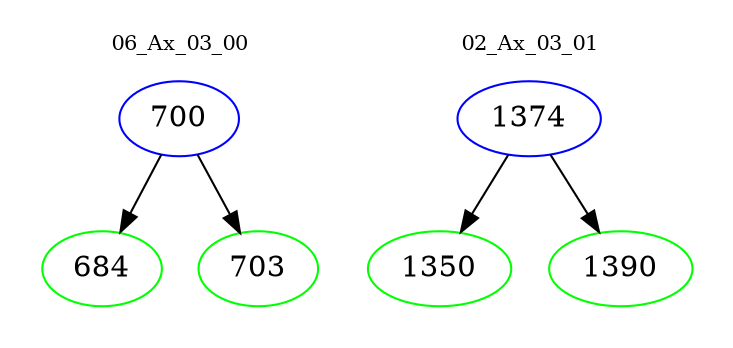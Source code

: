 digraph{
subgraph cluster_0 {
color = white
label = "06_Ax_03_00";
fontsize=10;
T0_700 [label="700", color="blue"]
T0_700 -> T0_684 [color="black"]
T0_684 [label="684", color="green"]
T0_700 -> T0_703 [color="black"]
T0_703 [label="703", color="green"]
}
subgraph cluster_1 {
color = white
label = "02_Ax_03_01";
fontsize=10;
T1_1374 [label="1374", color="blue"]
T1_1374 -> T1_1350 [color="black"]
T1_1350 [label="1350", color="green"]
T1_1374 -> T1_1390 [color="black"]
T1_1390 [label="1390", color="green"]
}
}
